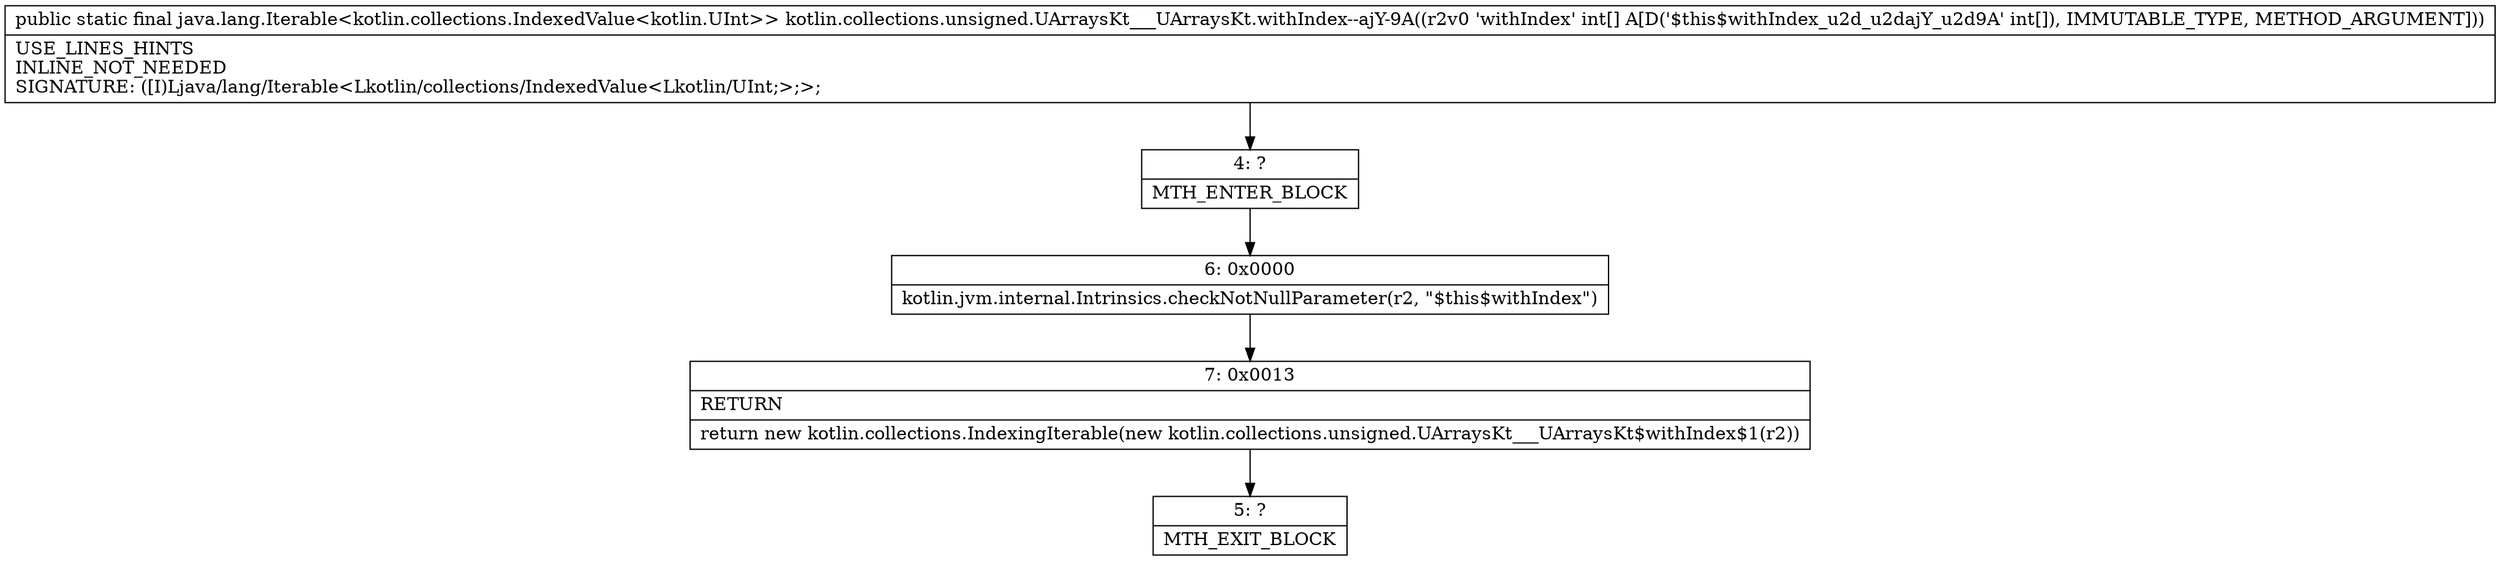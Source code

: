 digraph "CFG forkotlin.collections.unsigned.UArraysKt___UArraysKt.withIndex\-\-ajY\-9A([I)Ljava\/lang\/Iterable;" {
Node_4 [shape=record,label="{4\:\ ?|MTH_ENTER_BLOCK\l}"];
Node_6 [shape=record,label="{6\:\ 0x0000|kotlin.jvm.internal.Intrinsics.checkNotNullParameter(r2, \"$this$withIndex\")\l}"];
Node_7 [shape=record,label="{7\:\ 0x0013|RETURN\l|return new kotlin.collections.IndexingIterable(new kotlin.collections.unsigned.UArraysKt___UArraysKt$withIndex$1(r2))\l}"];
Node_5 [shape=record,label="{5\:\ ?|MTH_EXIT_BLOCK\l}"];
MethodNode[shape=record,label="{public static final java.lang.Iterable\<kotlin.collections.IndexedValue\<kotlin.UInt\>\> kotlin.collections.unsigned.UArraysKt___UArraysKt.withIndex\-\-ajY\-9A((r2v0 'withIndex' int[] A[D('$this$withIndex_u2d_u2dajY_u2d9A' int[]), IMMUTABLE_TYPE, METHOD_ARGUMENT]))  | USE_LINES_HINTS\lINLINE_NOT_NEEDED\lSIGNATURE: ([I)Ljava\/lang\/Iterable\<Lkotlin\/collections\/IndexedValue\<Lkotlin\/UInt;\>;\>;\l}"];
MethodNode -> Node_4;Node_4 -> Node_6;
Node_6 -> Node_7;
Node_7 -> Node_5;
}

